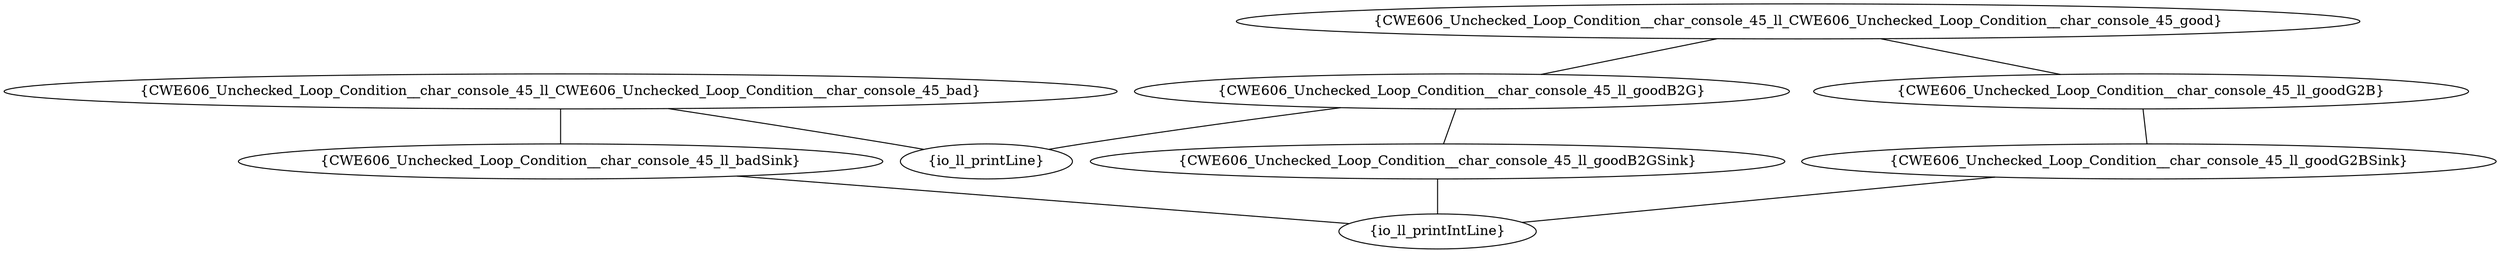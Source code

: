 graph "cg graph" {
CWE606_Unchecked_Loop_Condition__char_console_45_ll_goodG2B [label="{CWE606_Unchecked_Loop_Condition__char_console_45_ll_goodG2B}"];
CWE606_Unchecked_Loop_Condition__char_console_45_ll_goodG2BSink [label="{CWE606_Unchecked_Loop_Condition__char_console_45_ll_goodG2BSink}"];
io_ll_printIntLine [label="{io_ll_printIntLine}"];
CWE606_Unchecked_Loop_Condition__char_console_45_ll_goodB2GSink [label="{CWE606_Unchecked_Loop_Condition__char_console_45_ll_goodB2GSink}"];
CWE606_Unchecked_Loop_Condition__char_console_45_ll_goodB2G [label="{CWE606_Unchecked_Loop_Condition__char_console_45_ll_goodB2G}"];
io_ll_printLine [label="{io_ll_printLine}"];
CWE606_Unchecked_Loop_Condition__char_console_45_ll_CWE606_Unchecked_Loop_Condition__char_console_45_good [label="{CWE606_Unchecked_Loop_Condition__char_console_45_ll_CWE606_Unchecked_Loop_Condition__char_console_45_good}"];
CWE606_Unchecked_Loop_Condition__char_console_45_ll_CWE606_Unchecked_Loop_Condition__char_console_45_bad [label="{CWE606_Unchecked_Loop_Condition__char_console_45_ll_CWE606_Unchecked_Loop_Condition__char_console_45_bad}"];
CWE606_Unchecked_Loop_Condition__char_console_45_ll_badSink [label="{CWE606_Unchecked_Loop_Condition__char_console_45_ll_badSink}"];
CWE606_Unchecked_Loop_Condition__char_console_45_ll_goodG2B -- CWE606_Unchecked_Loop_Condition__char_console_45_ll_goodG2BSink;
CWE606_Unchecked_Loop_Condition__char_console_45_ll_goodG2BSink -- io_ll_printIntLine;
CWE606_Unchecked_Loop_Condition__char_console_45_ll_goodB2GSink -- io_ll_printIntLine;
CWE606_Unchecked_Loop_Condition__char_console_45_ll_goodB2G -- io_ll_printLine;
CWE606_Unchecked_Loop_Condition__char_console_45_ll_goodB2G -- CWE606_Unchecked_Loop_Condition__char_console_45_ll_goodB2GSink;
CWE606_Unchecked_Loop_Condition__char_console_45_ll_CWE606_Unchecked_Loop_Condition__char_console_45_good -- CWE606_Unchecked_Loop_Condition__char_console_45_ll_goodG2B;
CWE606_Unchecked_Loop_Condition__char_console_45_ll_CWE606_Unchecked_Loop_Condition__char_console_45_good -- CWE606_Unchecked_Loop_Condition__char_console_45_ll_goodB2G;
CWE606_Unchecked_Loop_Condition__char_console_45_ll_CWE606_Unchecked_Loop_Condition__char_console_45_bad -- io_ll_printLine;
CWE606_Unchecked_Loop_Condition__char_console_45_ll_CWE606_Unchecked_Loop_Condition__char_console_45_bad -- CWE606_Unchecked_Loop_Condition__char_console_45_ll_badSink;
CWE606_Unchecked_Loop_Condition__char_console_45_ll_badSink -- io_ll_printIntLine;
}

